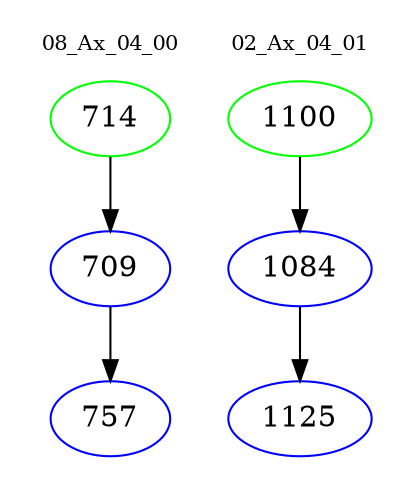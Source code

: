 digraph{
subgraph cluster_0 {
color = white
label = "08_Ax_04_00";
fontsize=10;
T0_714 [label="714", color="green"]
T0_714 -> T0_709 [color="black"]
T0_709 [label="709", color="blue"]
T0_709 -> T0_757 [color="black"]
T0_757 [label="757", color="blue"]
}
subgraph cluster_1 {
color = white
label = "02_Ax_04_01";
fontsize=10;
T1_1100 [label="1100", color="green"]
T1_1100 -> T1_1084 [color="black"]
T1_1084 [label="1084", color="blue"]
T1_1084 -> T1_1125 [color="black"]
T1_1125 [label="1125", color="blue"]
}
}
